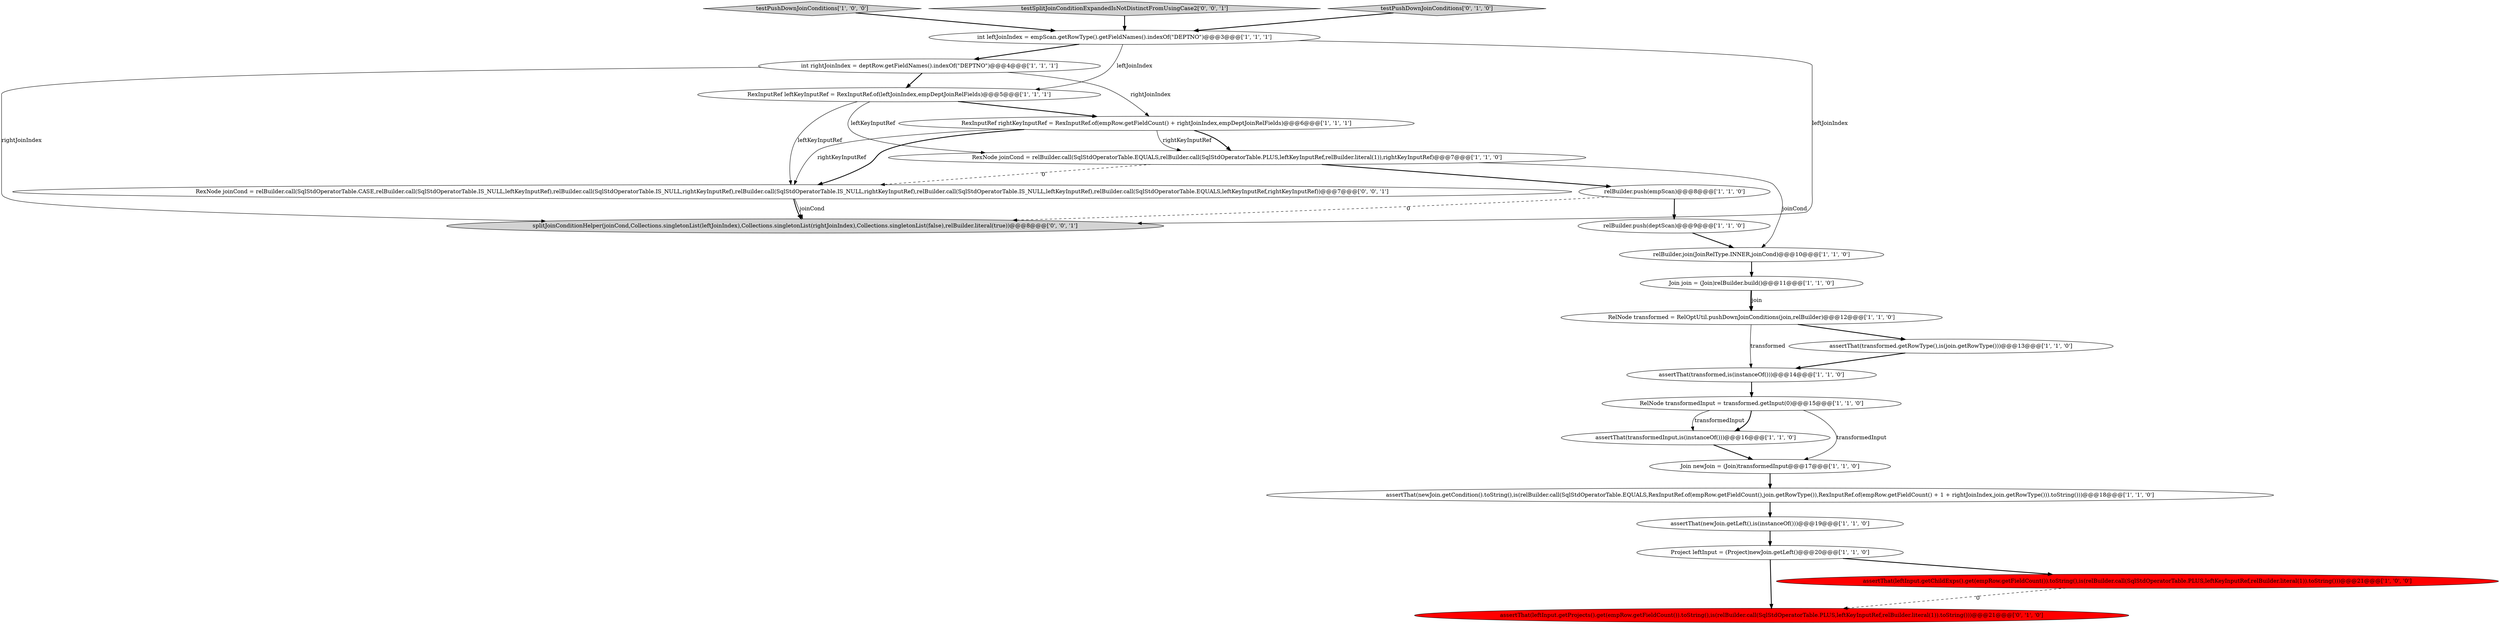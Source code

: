 digraph {
6 [style = filled, label = "RexNode joinCond = relBuilder.call(SqlStdOperatorTable.EQUALS,relBuilder.call(SqlStdOperatorTable.PLUS,leftKeyInputRef,relBuilder.literal(1)),rightKeyInputRef)@@@7@@@['1', '1', '0']", fillcolor = white, shape = ellipse image = "AAA0AAABBB1BBB"];
16 [style = filled, label = "int rightJoinIndex = deptRow.getFieldNames().indexOf(\"DEPTNO\")@@@4@@@['1', '1', '1']", fillcolor = white, shape = ellipse image = "AAA0AAABBB1BBB"];
5 [style = filled, label = "RelNode transformed = RelOptUtil.pushDownJoinConditions(join,relBuilder)@@@12@@@['1', '1', '0']", fillcolor = white, shape = ellipse image = "AAA0AAABBB1BBB"];
15 [style = filled, label = "assertThat(transformed.getRowType(),is(join.getRowType()))@@@13@@@['1', '1', '0']", fillcolor = white, shape = ellipse image = "AAA0AAABBB1BBB"];
20 [style = filled, label = "assertThat(leftInput.getProjects().get(empRow.getFieldCount()).toString(),is(relBuilder.call(SqlStdOperatorTable.PLUS,leftKeyInputRef,relBuilder.literal(1)).toString()))@@@21@@@['0', '1', '0']", fillcolor = red, shape = ellipse image = "AAA1AAABBB2BBB"];
19 [style = filled, label = "testPushDownJoinConditions['1', '0', '0']", fillcolor = lightgray, shape = diamond image = "AAA0AAABBB1BBB"];
17 [style = filled, label = "assertThat(newJoin.getLeft(),is(instanceOf()))@@@19@@@['1', '1', '0']", fillcolor = white, shape = ellipse image = "AAA0AAABBB1BBB"];
7 [style = filled, label = "relBuilder.push(deptScan)@@@9@@@['1', '1', '0']", fillcolor = white, shape = ellipse image = "AAA0AAABBB1BBB"];
18 [style = filled, label = "relBuilder.join(JoinRelType.INNER,joinCond)@@@10@@@['1', '1', '0']", fillcolor = white, shape = ellipse image = "AAA0AAABBB1BBB"];
22 [style = filled, label = "RexNode joinCond = relBuilder.call(SqlStdOperatorTable.CASE,relBuilder.call(SqlStdOperatorTable.IS_NULL,leftKeyInputRef),relBuilder.call(SqlStdOperatorTable.IS_NULL,rightKeyInputRef),relBuilder.call(SqlStdOperatorTable.IS_NULL,rightKeyInputRef),relBuilder.call(SqlStdOperatorTable.IS_NULL,leftKeyInputRef),relBuilder.call(SqlStdOperatorTable.EQUALS,leftKeyInputRef,rightKeyInputRef))@@@7@@@['0', '0', '1']", fillcolor = white, shape = ellipse image = "AAA0AAABBB3BBB"];
12 [style = filled, label = "assertThat(transformedInput,is(instanceOf()))@@@16@@@['1', '1', '0']", fillcolor = white, shape = ellipse image = "AAA0AAABBB1BBB"];
4 [style = filled, label = "Project leftInput = (Project)newJoin.getLeft()@@@20@@@['1', '1', '0']", fillcolor = white, shape = ellipse image = "AAA0AAABBB1BBB"];
11 [style = filled, label = "RelNode transformedInput = transformed.getInput(0)@@@15@@@['1', '1', '0']", fillcolor = white, shape = ellipse image = "AAA0AAABBB1BBB"];
24 [style = filled, label = "splitJoinConditionHelper(joinCond,Collections.singletonList(leftJoinIndex),Collections.singletonList(rightJoinIndex),Collections.singletonList(false),relBuilder.literal(true))@@@8@@@['0', '0', '1']", fillcolor = lightgray, shape = ellipse image = "AAA0AAABBB3BBB"];
23 [style = filled, label = "testSplitJoinConditionExpandedIsNotDistinctFromUsingCase2['0', '0', '1']", fillcolor = lightgray, shape = diamond image = "AAA0AAABBB3BBB"];
8 [style = filled, label = "assertThat(newJoin.getCondition().toString(),is(relBuilder.call(SqlStdOperatorTable.EQUALS,RexInputRef.of(empRow.getFieldCount(),join.getRowType()),RexInputRef.of(empRow.getFieldCount() + 1 + rightJoinIndex,join.getRowType())).toString()))@@@18@@@['1', '1', '0']", fillcolor = white, shape = ellipse image = "AAA0AAABBB1BBB"];
13 [style = filled, label = "RexInputRef leftKeyInputRef = RexInputRef.of(leftJoinIndex,empDeptJoinRelFields)@@@5@@@['1', '1', '1']", fillcolor = white, shape = ellipse image = "AAA0AAABBB1BBB"];
1 [style = filled, label = "Join join = (Join)relBuilder.build()@@@11@@@['1', '1', '0']", fillcolor = white, shape = ellipse image = "AAA0AAABBB1BBB"];
21 [style = filled, label = "testPushDownJoinConditions['0', '1', '0']", fillcolor = lightgray, shape = diamond image = "AAA0AAABBB2BBB"];
9 [style = filled, label = "RexInputRef rightKeyInputRef = RexInputRef.of(empRow.getFieldCount() + rightJoinIndex,empDeptJoinRelFields)@@@6@@@['1', '1', '1']", fillcolor = white, shape = ellipse image = "AAA0AAABBB1BBB"];
10 [style = filled, label = "Join newJoin = (Join)transformedInput@@@17@@@['1', '1', '0']", fillcolor = white, shape = ellipse image = "AAA0AAABBB1BBB"];
0 [style = filled, label = "int leftJoinIndex = empScan.getRowType().getFieldNames().indexOf(\"DEPTNO\")@@@3@@@['1', '1', '1']", fillcolor = white, shape = ellipse image = "AAA0AAABBB1BBB"];
14 [style = filled, label = "relBuilder.push(empScan)@@@8@@@['1', '1', '0']", fillcolor = white, shape = ellipse image = "AAA0AAABBB1BBB"];
3 [style = filled, label = "assertThat(leftInput.getChildExps().get(empRow.getFieldCount()).toString(),is(relBuilder.call(SqlStdOperatorTable.PLUS,leftKeyInputRef,relBuilder.literal(1)).toString()))@@@21@@@['1', '0', '0']", fillcolor = red, shape = ellipse image = "AAA1AAABBB1BBB"];
2 [style = filled, label = "assertThat(transformed,is(instanceOf()))@@@14@@@['1', '1', '0']", fillcolor = white, shape = ellipse image = "AAA0AAABBB1BBB"];
1->5 [style = bold, label=""];
9->22 [style = bold, label=""];
14->24 [style = dashed, label="0"];
4->3 [style = bold, label=""];
0->16 [style = bold, label=""];
16->13 [style = bold, label=""];
15->2 [style = bold, label=""];
22->24 [style = solid, label="joinCond"];
21->0 [style = bold, label=""];
5->2 [style = solid, label="transformed"];
9->22 [style = solid, label="rightKeyInputRef"];
5->15 [style = bold, label=""];
11->12 [style = bold, label=""];
1->5 [style = solid, label="join"];
23->0 [style = bold, label=""];
11->12 [style = solid, label="transformedInput"];
6->22 [style = dashed, label="0"];
19->0 [style = bold, label=""];
9->6 [style = bold, label=""];
14->7 [style = bold, label=""];
16->9 [style = solid, label="rightJoinIndex"];
9->6 [style = solid, label="rightKeyInputRef"];
11->10 [style = solid, label="transformedInput"];
6->14 [style = bold, label=""];
8->17 [style = bold, label=""];
13->22 [style = solid, label="leftKeyInputRef"];
13->6 [style = solid, label="leftKeyInputRef"];
16->24 [style = solid, label="rightJoinIndex"];
0->24 [style = solid, label="leftJoinIndex"];
12->10 [style = bold, label=""];
10->8 [style = bold, label=""];
18->1 [style = bold, label=""];
3->20 [style = dashed, label="0"];
4->20 [style = bold, label=""];
0->13 [style = solid, label="leftJoinIndex"];
7->18 [style = bold, label=""];
13->9 [style = bold, label=""];
22->24 [style = bold, label=""];
2->11 [style = bold, label=""];
17->4 [style = bold, label=""];
6->18 [style = solid, label="joinCond"];
}

